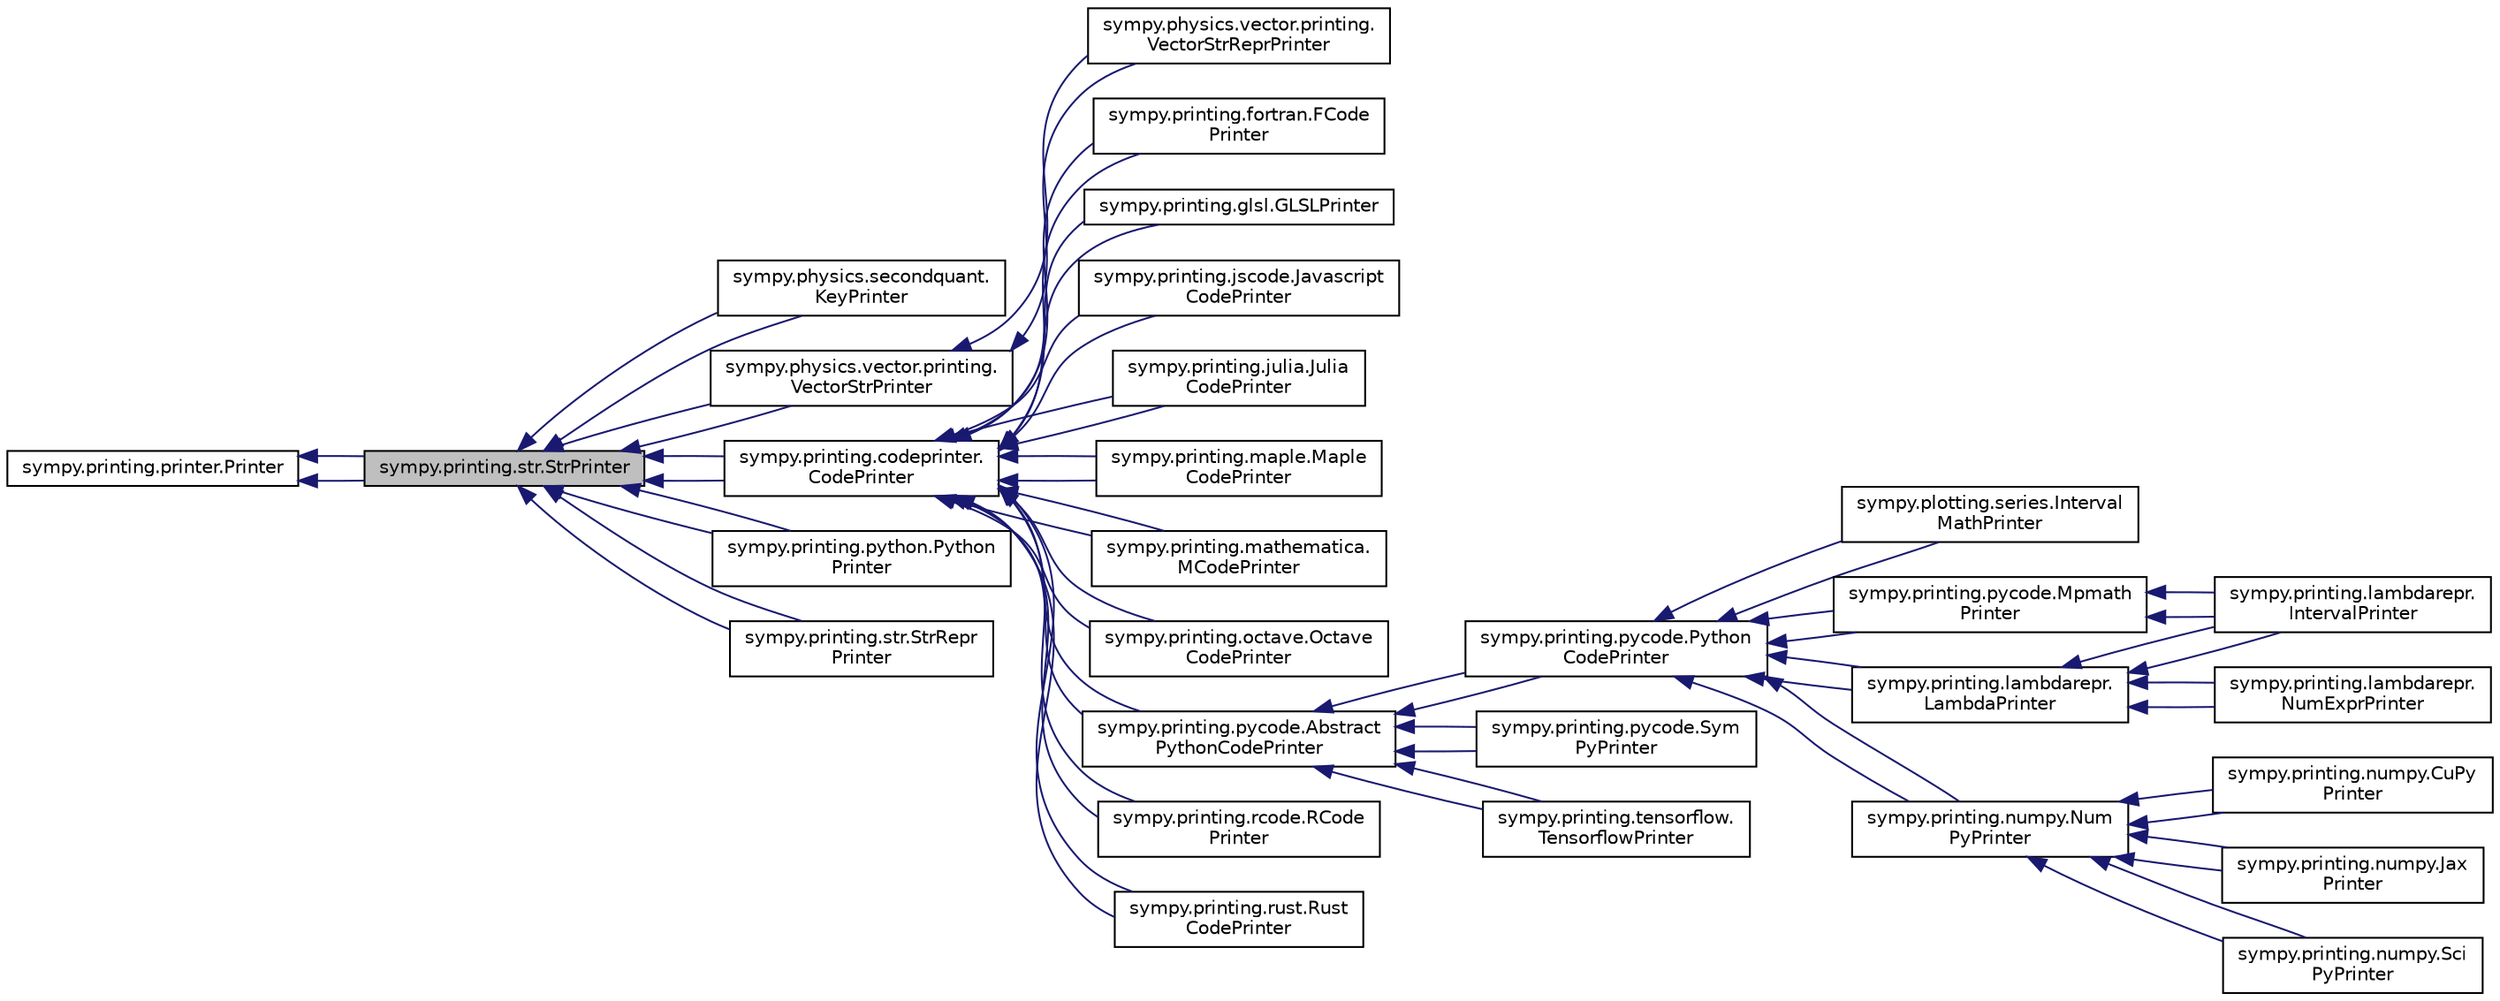 digraph "sympy.printing.str.StrPrinter"
{
 // LATEX_PDF_SIZE
  edge [fontname="Helvetica",fontsize="10",labelfontname="Helvetica",labelfontsize="10"];
  node [fontname="Helvetica",fontsize="10",shape=record];
  rankdir="LR";
  Node1 [label="sympy.printing.str.StrPrinter",height=0.2,width=0.4,color="black", fillcolor="grey75", style="filled", fontcolor="black",tooltip=" "];
  Node2 -> Node1 [dir="back",color="midnightblue",fontsize="10",style="solid",fontname="Helvetica"];
  Node2 [label="sympy.printing.printer.Printer",height=0.2,width=0.4,color="black", fillcolor="white", style="filled",URL="$classsympy_1_1printing_1_1printer_1_1Printer.html",tooltip=" "];
  Node2 -> Node1 [dir="back",color="midnightblue",fontsize="10",style="solid",fontname="Helvetica"];
  Node1 -> Node3 [dir="back",color="midnightblue",fontsize="10",style="solid",fontname="Helvetica"];
  Node3 [label="sympy.physics.secondquant.\lKeyPrinter",height=0.2,width=0.4,color="black", fillcolor="white", style="filled",URL="$classsympy_1_1physics_1_1secondquant_1_1KeyPrinter.html",tooltip=" "];
  Node1 -> Node3 [dir="back",color="midnightblue",fontsize="10",style="solid",fontname="Helvetica"];
  Node1 -> Node4 [dir="back",color="midnightblue",fontsize="10",style="solid",fontname="Helvetica"];
  Node4 [label="sympy.physics.vector.printing.\lVectorStrPrinter",height=0.2,width=0.4,color="black", fillcolor="white", style="filled",URL="$classsympy_1_1physics_1_1vector_1_1printing_1_1VectorStrPrinter.html",tooltip=" "];
  Node4 -> Node5 [dir="back",color="midnightblue",fontsize="10",style="solid",fontname="Helvetica"];
  Node5 [label="sympy.physics.vector.printing.\lVectorStrReprPrinter",height=0.2,width=0.4,color="black", fillcolor="white", style="filled",URL="$classsympy_1_1physics_1_1vector_1_1printing_1_1VectorStrReprPrinter.html",tooltip=" "];
  Node4 -> Node5 [dir="back",color="midnightblue",fontsize="10",style="solid",fontname="Helvetica"];
  Node1 -> Node4 [dir="back",color="midnightblue",fontsize="10",style="solid",fontname="Helvetica"];
  Node1 -> Node6 [dir="back",color="midnightblue",fontsize="10",style="solid",fontname="Helvetica"];
  Node6 [label="sympy.printing.codeprinter.\lCodePrinter",height=0.2,width=0.4,color="black", fillcolor="white", style="filled",URL="$classsympy_1_1printing_1_1codeprinter_1_1CodePrinter.html",tooltip=" "];
  Node6 -> Node7 [dir="back",color="midnightblue",fontsize="10",style="solid",fontname="Helvetica"];
  Node7 [label="sympy.printing.fortran.FCode\lPrinter",height=0.2,width=0.4,color="black", fillcolor="white", style="filled",URL="$classsympy_1_1printing_1_1fortran_1_1FCodePrinter.html",tooltip=" "];
  Node6 -> Node7 [dir="back",color="midnightblue",fontsize="10",style="solid",fontname="Helvetica"];
  Node6 -> Node8 [dir="back",color="midnightblue",fontsize="10",style="solid",fontname="Helvetica"];
  Node8 [label="sympy.printing.glsl.GLSLPrinter",height=0.2,width=0.4,color="black", fillcolor="white", style="filled",URL="$classsympy_1_1printing_1_1glsl_1_1GLSLPrinter.html",tooltip=" "];
  Node6 -> Node8 [dir="back",color="midnightblue",fontsize="10",style="solid",fontname="Helvetica"];
  Node6 -> Node9 [dir="back",color="midnightblue",fontsize="10",style="solid",fontname="Helvetica"];
  Node9 [label="sympy.printing.jscode.Javascript\lCodePrinter",height=0.2,width=0.4,color="black", fillcolor="white", style="filled",URL="$classsympy_1_1printing_1_1jscode_1_1JavascriptCodePrinter.html",tooltip=" "];
  Node6 -> Node9 [dir="back",color="midnightblue",fontsize="10",style="solid",fontname="Helvetica"];
  Node6 -> Node10 [dir="back",color="midnightblue",fontsize="10",style="solid",fontname="Helvetica"];
  Node10 [label="sympy.printing.julia.Julia\lCodePrinter",height=0.2,width=0.4,color="black", fillcolor="white", style="filled",URL="$classsympy_1_1printing_1_1julia_1_1JuliaCodePrinter.html",tooltip=" "];
  Node6 -> Node10 [dir="back",color="midnightblue",fontsize="10",style="solid",fontname="Helvetica"];
  Node6 -> Node11 [dir="back",color="midnightblue",fontsize="10",style="solid",fontname="Helvetica"];
  Node11 [label="sympy.printing.maple.Maple\lCodePrinter",height=0.2,width=0.4,color="black", fillcolor="white", style="filled",URL="$classsympy_1_1printing_1_1maple_1_1MapleCodePrinter.html",tooltip=" "];
  Node6 -> Node11 [dir="back",color="midnightblue",fontsize="10",style="solid",fontname="Helvetica"];
  Node6 -> Node12 [dir="back",color="midnightblue",fontsize="10",style="solid",fontname="Helvetica"];
  Node12 [label="sympy.printing.mathematica.\lMCodePrinter",height=0.2,width=0.4,color="black", fillcolor="white", style="filled",URL="$classsympy_1_1printing_1_1mathematica_1_1MCodePrinter.html",tooltip=" "];
  Node6 -> Node12 [dir="back",color="midnightblue",fontsize="10",style="solid",fontname="Helvetica"];
  Node6 -> Node13 [dir="back",color="midnightblue",fontsize="10",style="solid",fontname="Helvetica"];
  Node13 [label="sympy.printing.octave.Octave\lCodePrinter",height=0.2,width=0.4,color="black", fillcolor="white", style="filled",URL="$classsympy_1_1printing_1_1octave_1_1OctaveCodePrinter.html",tooltip=" "];
  Node6 -> Node13 [dir="back",color="midnightblue",fontsize="10",style="solid",fontname="Helvetica"];
  Node6 -> Node14 [dir="back",color="midnightblue",fontsize="10",style="solid",fontname="Helvetica"];
  Node14 [label="sympy.printing.pycode.Abstract\lPythonCodePrinter",height=0.2,width=0.4,color="black", fillcolor="white", style="filled",URL="$classsympy_1_1printing_1_1pycode_1_1AbstractPythonCodePrinter.html",tooltip=" "];
  Node14 -> Node15 [dir="back",color="midnightblue",fontsize="10",style="solid",fontname="Helvetica"];
  Node15 [label="sympy.printing.pycode.Python\lCodePrinter",height=0.2,width=0.4,color="black", fillcolor="white", style="filled",URL="$classsympy_1_1printing_1_1pycode_1_1PythonCodePrinter.html",tooltip=" "];
  Node15 -> Node16 [dir="back",color="midnightblue",fontsize="10",style="solid",fontname="Helvetica"];
  Node16 [label="sympy.plotting.series.Interval\lMathPrinter",height=0.2,width=0.4,color="black", fillcolor="white", style="filled",URL="$classsympy_1_1plotting_1_1series_1_1IntervalMathPrinter.html",tooltip=" "];
  Node15 -> Node16 [dir="back",color="midnightblue",fontsize="10",style="solid",fontname="Helvetica"];
  Node15 -> Node17 [dir="back",color="midnightblue",fontsize="10",style="solid",fontname="Helvetica"];
  Node17 [label="sympy.printing.lambdarepr.\lLambdaPrinter",height=0.2,width=0.4,color="black", fillcolor="white", style="filled",URL="$classsympy_1_1printing_1_1lambdarepr_1_1LambdaPrinter.html",tooltip=" "];
  Node17 -> Node18 [dir="back",color="midnightblue",fontsize="10",style="solid",fontname="Helvetica"];
  Node18 [label="sympy.printing.lambdarepr.\lIntervalPrinter",height=0.2,width=0.4,color="black", fillcolor="white", style="filled",URL="$classsympy_1_1printing_1_1lambdarepr_1_1IntervalPrinter.html",tooltip=" "];
  Node17 -> Node18 [dir="back",color="midnightblue",fontsize="10",style="solid",fontname="Helvetica"];
  Node17 -> Node19 [dir="back",color="midnightblue",fontsize="10",style="solid",fontname="Helvetica"];
  Node19 [label="sympy.printing.lambdarepr.\lNumExprPrinter",height=0.2,width=0.4,color="black", fillcolor="white", style="filled",URL="$classsympy_1_1printing_1_1lambdarepr_1_1NumExprPrinter.html",tooltip=" "];
  Node17 -> Node19 [dir="back",color="midnightblue",fontsize="10",style="solid",fontname="Helvetica"];
  Node15 -> Node17 [dir="back",color="midnightblue",fontsize="10",style="solid",fontname="Helvetica"];
  Node15 -> Node20 [dir="back",color="midnightblue",fontsize="10",style="solid",fontname="Helvetica"];
  Node20 [label="sympy.printing.numpy.Num\lPyPrinter",height=0.2,width=0.4,color="black", fillcolor="white", style="filled",URL="$classsympy_1_1printing_1_1numpy_1_1NumPyPrinter.html",tooltip=" "];
  Node20 -> Node21 [dir="back",color="midnightblue",fontsize="10",style="solid",fontname="Helvetica"];
  Node21 [label="sympy.printing.numpy.CuPy\lPrinter",height=0.2,width=0.4,color="black", fillcolor="white", style="filled",URL="$classsympy_1_1printing_1_1numpy_1_1CuPyPrinter.html",tooltip=" "];
  Node20 -> Node21 [dir="back",color="midnightblue",fontsize="10",style="solid",fontname="Helvetica"];
  Node20 -> Node22 [dir="back",color="midnightblue",fontsize="10",style="solid",fontname="Helvetica"];
  Node22 [label="sympy.printing.numpy.Jax\lPrinter",height=0.2,width=0.4,color="black", fillcolor="white", style="filled",URL="$classsympy_1_1printing_1_1numpy_1_1JaxPrinter.html",tooltip=" "];
  Node20 -> Node22 [dir="back",color="midnightblue",fontsize="10",style="solid",fontname="Helvetica"];
  Node20 -> Node23 [dir="back",color="midnightblue",fontsize="10",style="solid",fontname="Helvetica"];
  Node23 [label="sympy.printing.numpy.Sci\lPyPrinter",height=0.2,width=0.4,color="black", fillcolor="white", style="filled",URL="$classsympy_1_1printing_1_1numpy_1_1SciPyPrinter.html",tooltip=" "];
  Node20 -> Node23 [dir="back",color="midnightblue",fontsize="10",style="solid",fontname="Helvetica"];
  Node15 -> Node20 [dir="back",color="midnightblue",fontsize="10",style="solid",fontname="Helvetica"];
  Node15 -> Node24 [dir="back",color="midnightblue",fontsize="10",style="solid",fontname="Helvetica"];
  Node24 [label="sympy.printing.pycode.Mpmath\lPrinter",height=0.2,width=0.4,color="black", fillcolor="white", style="filled",URL="$classsympy_1_1printing_1_1pycode_1_1MpmathPrinter.html",tooltip=" "];
  Node24 -> Node18 [dir="back",color="midnightblue",fontsize="10",style="solid",fontname="Helvetica"];
  Node24 -> Node18 [dir="back",color="midnightblue",fontsize="10",style="solid",fontname="Helvetica"];
  Node15 -> Node24 [dir="back",color="midnightblue",fontsize="10",style="solid",fontname="Helvetica"];
  Node14 -> Node15 [dir="back",color="midnightblue",fontsize="10",style="solid",fontname="Helvetica"];
  Node14 -> Node25 [dir="back",color="midnightblue",fontsize="10",style="solid",fontname="Helvetica"];
  Node25 [label="sympy.printing.pycode.Sym\lPyPrinter",height=0.2,width=0.4,color="black", fillcolor="white", style="filled",URL="$classsympy_1_1printing_1_1pycode_1_1SymPyPrinter.html",tooltip=" "];
  Node14 -> Node25 [dir="back",color="midnightblue",fontsize="10",style="solid",fontname="Helvetica"];
  Node14 -> Node26 [dir="back",color="midnightblue",fontsize="10",style="solid",fontname="Helvetica"];
  Node26 [label="sympy.printing.tensorflow.\lTensorflowPrinter",height=0.2,width=0.4,color="black", fillcolor="white", style="filled",URL="$classsympy_1_1printing_1_1tensorflow_1_1TensorflowPrinter.html",tooltip=" "];
  Node14 -> Node26 [dir="back",color="midnightblue",fontsize="10",style="solid",fontname="Helvetica"];
  Node6 -> Node14 [dir="back",color="midnightblue",fontsize="10",style="solid",fontname="Helvetica"];
  Node6 -> Node27 [dir="back",color="midnightblue",fontsize="10",style="solid",fontname="Helvetica"];
  Node27 [label="sympy.printing.rcode.RCode\lPrinter",height=0.2,width=0.4,color="black", fillcolor="white", style="filled",URL="$classsympy_1_1printing_1_1rcode_1_1RCodePrinter.html",tooltip=" "];
  Node6 -> Node27 [dir="back",color="midnightblue",fontsize="10",style="solid",fontname="Helvetica"];
  Node6 -> Node28 [dir="back",color="midnightblue",fontsize="10",style="solid",fontname="Helvetica"];
  Node28 [label="sympy.printing.rust.Rust\lCodePrinter",height=0.2,width=0.4,color="black", fillcolor="white", style="filled",URL="$classsympy_1_1printing_1_1rust_1_1RustCodePrinter.html",tooltip=" "];
  Node6 -> Node28 [dir="back",color="midnightblue",fontsize="10",style="solid",fontname="Helvetica"];
  Node1 -> Node6 [dir="back",color="midnightblue",fontsize="10",style="solid",fontname="Helvetica"];
  Node1 -> Node29 [dir="back",color="midnightblue",fontsize="10",style="solid",fontname="Helvetica"];
  Node29 [label="sympy.printing.python.Python\lPrinter",height=0.2,width=0.4,color="black", fillcolor="white", style="filled",URL="$classsympy_1_1printing_1_1python_1_1PythonPrinter.html",tooltip=" "];
  Node1 -> Node29 [dir="back",color="midnightblue",fontsize="10",style="solid",fontname="Helvetica"];
  Node1 -> Node30 [dir="back",color="midnightblue",fontsize="10",style="solid",fontname="Helvetica"];
  Node30 [label="sympy.printing.str.StrRepr\lPrinter",height=0.2,width=0.4,color="black", fillcolor="white", style="filled",URL="$classsympy_1_1printing_1_1str_1_1StrReprPrinter.html",tooltip=" "];
  Node1 -> Node30 [dir="back",color="midnightblue",fontsize="10",style="solid",fontname="Helvetica"];
}
